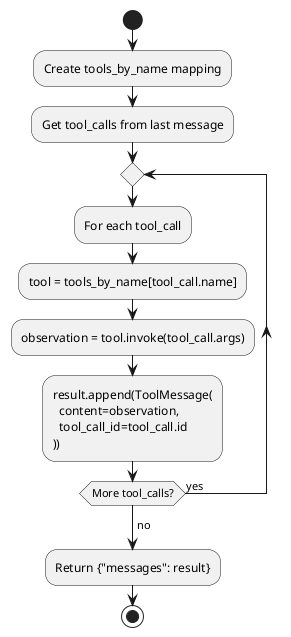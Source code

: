 @startuml
start

:Create tools_by_name mapping;
:Get tool_calls from last message;

repeat
  :For each tool_call;
  
  :tool = tools_by_name[tool_call.name];
  :observation = tool.invoke(tool_call.args);
  :result.append(ToolMessage(
    content=observation,
    tool_call_id=tool_call.id
  ));
repeat while (More tool_calls?) is (yes)
->no;

:Return {"messages": result};

stop
@enduml